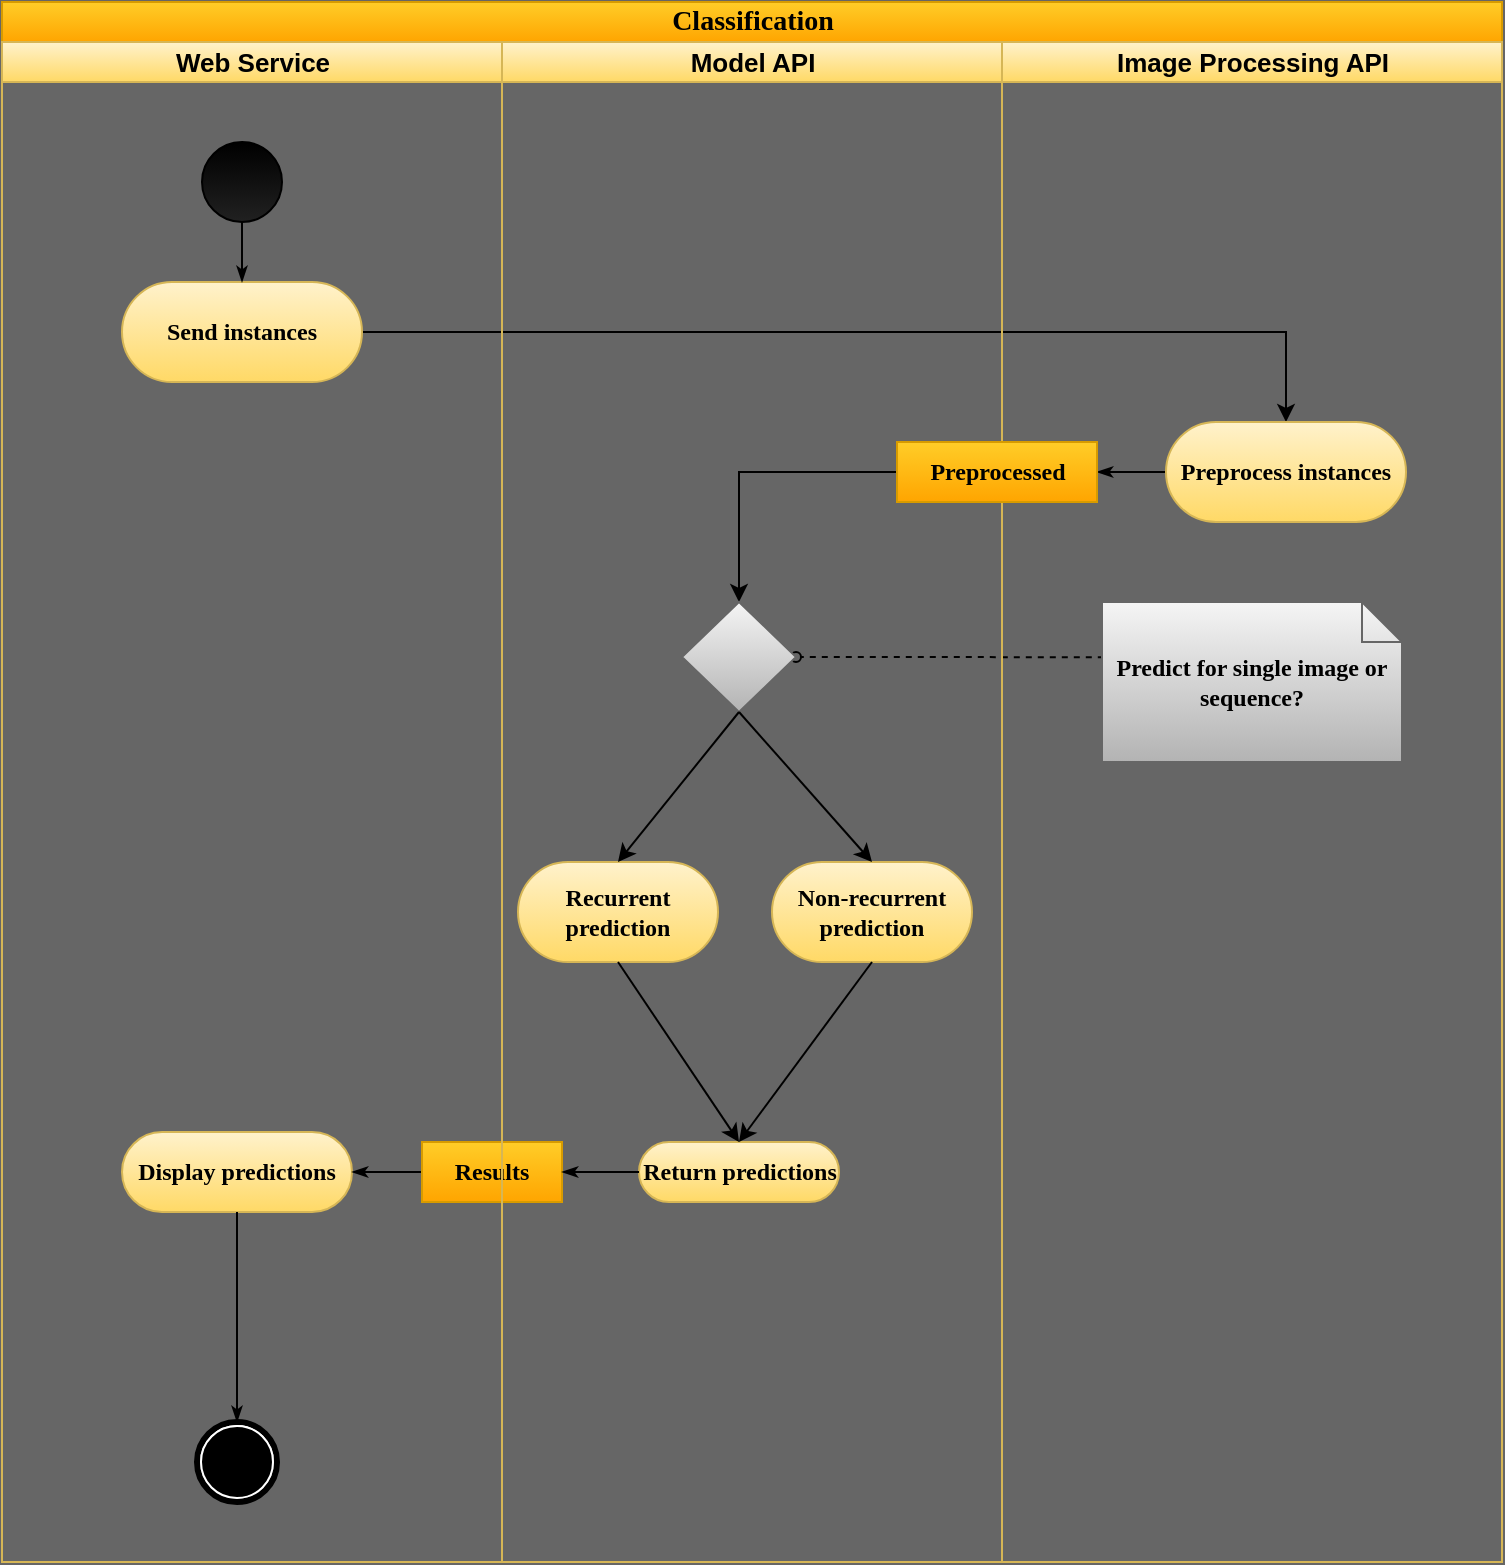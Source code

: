 <mxfile version="12.2.2" type="device" pages="1"><diagram name="Page-1" id="0783ab3e-0a74-02c8-0abd-f7b4e66b4bec"><mxGraphModel dx="1463" dy="847" grid="0" gridSize="10" guides="1" tooltips="1" connect="1" arrows="1" fold="1" page="0" pageScale="1" pageWidth="850" pageHeight="1100" background="#666666" math="0" shadow="0"><root><mxCell id="0"/><mxCell id="1" parent="0"/><mxCell id="1c1d494c118603dd-1" value="Classification" style="swimlane;html=1;childLayout=stackLayout;startSize=20;rounded=0;shadow=0;comic=0;labelBackgroundColor=none;strokeWidth=1;fontFamily=Verdana;fontSize=14;align=center;gradientColor=#ffa500;fillColor=#ffcd28;strokeColor=#d79b00;" parent="1" vertex="1"><mxGeometry x="180" y="20" width="750" height="780" as="geometry"/></mxCell><mxCell id="Ff5OjZOvagJEmUm5HV3y-2" value="" style="edgeStyle=orthogonalEdgeStyle;rounded=0;orthogonalLoop=1;jettySize=auto;html=1;" parent="1c1d494c118603dd-1" source="60571a20871a0731-8" target="Ff5OjZOvagJEmUm5HV3y-1" edge="1"><mxGeometry relative="1" as="geometry"/></mxCell><mxCell id="Ff5OjZOvagJEmUm5HV3y-15" value="" style="edgeStyle=orthogonalEdgeStyle;rounded=0;orthogonalLoop=1;jettySize=auto;html=1;entryX=0.5;entryY=0;entryDx=0;entryDy=0;" parent="1c1d494c118603dd-1" source="1c1d494c118603dd-9" target="Ff5OjZOvagJEmUm5HV3y-19" edge="1"><mxGeometry relative="1" as="geometry"><mxPoint x="380" y="315" as="targetPoint"/><Array as="points"><mxPoint x="369" y="235"/></Array></mxGeometry></mxCell><mxCell id="1c1d494c118603dd-57" style="edgeStyle=none;rounded=0;html=1;dashed=1;labelBackgroundColor=none;startArrow=none;startFill=0;startSize=5;endArrow=oval;endFill=0;endSize=5;jettySize=auto;orthogonalLoop=1;strokeWidth=1;fontFamily=Verdana;fontSize=12;entryX=1;entryY=0.5;entryDx=0;entryDy=0;exitX=0.006;exitY=0.345;exitDx=0;exitDy=0;exitPerimeter=0;" parent="1c1d494c118603dd-1" source="1c1d494c118603dd-25" target="Ff5OjZOvagJEmUm5HV3y-19" edge="1"><mxGeometry relative="1" as="geometry"><mxPoint x="420" y="338" as="targetPoint"/><mxPoint x="460" y="330" as="sourcePoint"/></mxGeometry></mxCell><mxCell id="1c1d494c118603dd-2" value="Web Service" style="swimlane;html=1;startSize=20;gradientColor=#ffd966;fillColor=#fff2cc;strokeColor=#d6b656;fontSize=13;" parent="1c1d494c118603dd-1" vertex="1"><mxGeometry y="20" width="250" height="760" as="geometry"/></mxCell><mxCell id="60571a20871a0731-4" value="" style="ellipse;whiteSpace=wrap;html=1;rounded=0;shadow=0;comic=0;labelBackgroundColor=none;strokeWidth=1;fillColor=#000000;fontFamily=Verdana;fontSize=12;align=center;gradientColor=#212121;" parent="1c1d494c118603dd-2" vertex="1"><mxGeometry x="100" y="50" width="40" height="40" as="geometry"/></mxCell><mxCell id="60571a20871a0731-8" value="Send instances" style="rounded=1;whiteSpace=wrap;html=1;shadow=0;comic=0;labelBackgroundColor=none;strokeWidth=1;fontFamily=Verdana;fontSize=12;align=center;arcSize=50;fontStyle=1;gradientColor=#ffd966;fillColor=#fff2cc;strokeColor=#d6b656;" parent="1c1d494c118603dd-2" vertex="1"><mxGeometry x="60" y="120" width="120" height="50" as="geometry"/></mxCell><mxCell id="1c1d494c118603dd-27" style="edgeStyle=orthogonalEdgeStyle;rounded=0;html=1;labelBackgroundColor=none;startArrow=none;startFill=0;startSize=5;endArrow=classicThin;endFill=1;endSize=5;jettySize=auto;orthogonalLoop=1;strokeWidth=1;fontFamily=Verdana;fontSize=12" parent="1c1d494c118603dd-2" source="60571a20871a0731-4" target="60571a20871a0731-8" edge="1"><mxGeometry relative="1" as="geometry"/></mxCell><mxCell id="60571a20871a0731-5" value="" style="shape=mxgraph.bpmn.shape;html=1;verticalLabelPosition=bottom;labelBackgroundColor=#ffffff;verticalAlign=top;perimeter=ellipsePerimeter;outline=end;symbol=terminate;rounded=0;shadow=0;comic=0;strokeWidth=1;fontFamily=Verdana;fontSize=12;align=center;gradientColor=#454545;" parent="1c1d494c118603dd-2" vertex="1"><mxGeometry x="97.5" y="690" width="40" height="40" as="geometry"/></mxCell><mxCell id="Ff5OjZOvagJEmUm5HV3y-26" value="Display predictions" style="rounded=1;whiteSpace=wrap;html=1;shadow=0;comic=0;labelBackgroundColor=none;strokeWidth=1;fontFamily=Verdana;fontSize=12;align=center;arcSize=50;gradientColor=#ffd966;fillColor=#fff2cc;strokeColor=#d6b656;fontStyle=1" parent="1c1d494c118603dd-2" vertex="1"><mxGeometry x="60" y="545" width="115" height="40" as="geometry"/></mxCell><mxCell id="Ff5OjZOvagJEmUm5HV3y-27" style="edgeStyle=none;rounded=0;html=1;labelBackgroundColor=none;startArrow=none;startFill=0;startSize=5;endArrow=classicThin;endFill=1;endSize=5;jettySize=auto;orthogonalLoop=1;strokeWidth=1;fontFamily=Verdana;fontSize=12;entryX=1;entryY=0.5;entryDx=0;entryDy=0;exitX=0;exitY=0.5;exitDx=0;exitDy=0;" parent="1c1d494c118603dd-2" source="Ff5OjZOvagJEmUm5HV3y-23" target="Ff5OjZOvagJEmUm5HV3y-26" edge="1"><mxGeometry relative="1" as="geometry"><mxPoint x="328.5" y="575" as="sourcePoint"/><mxPoint x="290" y="575" as="targetPoint"/></mxGeometry></mxCell><mxCell id="1c1d494c118603dd-45" style="edgeStyle=none;rounded=0;html=1;labelBackgroundColor=none;startArrow=none;startFill=0;startSize=5;endArrow=classicThin;endFill=1;endSize=5;jettySize=auto;orthogonalLoop=1;strokeWidth=1;fontFamily=Verdana;fontSize=12;exitX=0.5;exitY=1;exitDx=0;exitDy=0;" parent="1c1d494c118603dd-2" source="Ff5OjZOvagJEmUm5HV3y-26" target="60571a20871a0731-5" edge="1"><mxGeometry relative="1" as="geometry"/></mxCell><mxCell id="Ff5OjZOvagJEmUm5HV3y-23" value="Results" style="rounded=0;whiteSpace=wrap;html=1;shadow=0;comic=0;labelBackgroundColor=none;strokeWidth=1;fontFamily=Verdana;fontSize=12;align=center;arcSize=50;gradientColor=#ffa500;fillColor=#ffcd28;strokeColor=#d79b00;fontStyle=1" parent="1c1d494c118603dd-2" vertex="1"><mxGeometry x="210" y="550" width="70" height="30" as="geometry"/></mxCell><mxCell id="1c1d494c118603dd-3" value="Model API" style="swimlane;html=1;startSize=20;gradientColor=#ffd966;fillColor=#fff2cc;strokeColor=#d6b656;fontSize=13;" parent="1c1d494c118603dd-1" vertex="1"><mxGeometry x="250" y="20" width="250" height="760" as="geometry"/></mxCell><mxCell id="1c1d494c118603dd-11" value="Non-recurrent prediction" style="rounded=1;whiteSpace=wrap;html=1;shadow=0;comic=0;labelBackgroundColor=none;strokeWidth=1;fontFamily=Verdana;fontSize=12;align=center;arcSize=50;gradientColor=#ffd966;fillColor=#fff2cc;strokeColor=#d6b656;fontStyle=1" parent="1c1d494c118603dd-3" vertex="1"><mxGeometry x="135" y="410" width="100" height="50" as="geometry"/></mxCell><mxCell id="Ff5OjZOvagJEmUm5HV3y-16" value="Recurrent prediction" style="rounded=1;whiteSpace=wrap;html=1;shadow=0;comic=0;labelBackgroundColor=none;strokeWidth=1;fontFamily=Verdana;fontSize=12;align=center;arcSize=50;gradientColor=#ffd966;fillColor=#fff2cc;strokeColor=#d6b656;fontStyle=1" parent="1c1d494c118603dd-3" vertex="1"><mxGeometry x="8" y="410" width="100" height="50" as="geometry"/></mxCell><mxCell id="Ff5OjZOvagJEmUm5HV3y-19" value="" style="rhombus;whiteSpace=wrap;html=1;gradientColor=#b3b3b3;fillColor=#f5f5f5;strokeColor=#666666;" parent="1c1d494c118603dd-3" vertex="1"><mxGeometry x="90" y="280" width="57" height="55" as="geometry"/></mxCell><mxCell id="Ff5OjZOvagJEmUm5HV3y-20" value="" style="endArrow=classic;html=1;entryX=0.5;entryY=0;entryDx=0;entryDy=0;exitX=0.5;exitY=1;exitDx=0;exitDy=0;" parent="1c1d494c118603dd-3" source="Ff5OjZOvagJEmUm5HV3y-19" target="1c1d494c118603dd-11" edge="1"><mxGeometry width="50" height="50" relative="1" as="geometry"><mxPoint x="-230" y="1040" as="sourcePoint"/><mxPoint x="-180" y="990" as="targetPoint"/></mxGeometry></mxCell><mxCell id="Ff5OjZOvagJEmUm5HV3y-21" value="" style="endArrow=classic;html=1;exitX=0.5;exitY=1;exitDx=0;exitDy=0;entryX=0.5;entryY=0;entryDx=0;entryDy=0;" parent="1c1d494c118603dd-3" source="Ff5OjZOvagJEmUm5HV3y-19" target="Ff5OjZOvagJEmUm5HV3y-16" edge="1"><mxGeometry width="50" height="50" relative="1" as="geometry"><mxPoint x="-230" y="1040" as="sourcePoint"/><mxPoint x="-180" y="990" as="targetPoint"/></mxGeometry></mxCell><mxCell id="1c1d494c118603dd-18" value="Return predictions" style="rounded=1;whiteSpace=wrap;html=1;shadow=0;comic=0;labelBackgroundColor=none;strokeWidth=1;fontFamily=Verdana;fontSize=12;align=center;arcSize=50;fontStyle=1;gradientColor=#ffd966;fillColor=#fff2cc;strokeColor=#d6b656;" parent="1c1d494c118603dd-3" vertex="1"><mxGeometry x="68.5" y="550" width="100" height="30" as="geometry"/></mxCell><mxCell id="Ff5OjZOvagJEmUm5HV3y-24" value="" style="endArrow=classic;html=1;exitX=0.5;exitY=1;exitDx=0;exitDy=0;entryX=0.5;entryY=0;entryDx=0;entryDy=0;" parent="1c1d494c118603dd-3" source="1c1d494c118603dd-11" target="1c1d494c118603dd-18" edge="1"><mxGeometry width="50" height="50" relative="1" as="geometry"><mxPoint x="-230" y="1040" as="sourcePoint"/><mxPoint x="-180" y="990" as="targetPoint"/></mxGeometry></mxCell><mxCell id="Ff5OjZOvagJEmUm5HV3y-25" value="" style="endArrow=classic;html=1;exitX=0.5;exitY=1;exitDx=0;exitDy=0;entryX=0.5;entryY=0;entryDx=0;entryDy=0;" parent="1c1d494c118603dd-3" source="Ff5OjZOvagJEmUm5HV3y-16" target="1c1d494c118603dd-18" edge="1"><mxGeometry width="50" height="50" relative="1" as="geometry"><mxPoint x="195" y="460" as="sourcePoint"/><mxPoint x="128.5" y="640" as="targetPoint"/></mxGeometry></mxCell><mxCell id="1c1d494c118603dd-44" style="edgeStyle=none;rounded=0;html=1;labelBackgroundColor=none;startArrow=none;startFill=0;startSize=5;endArrow=classicThin;endFill=1;endSize=5;jettySize=auto;orthogonalLoop=1;strokeWidth=1;fontFamily=Verdana;fontSize=12;entryX=1;entryY=0.5;entryDx=0;entryDy=0;" parent="1c1d494c118603dd-1" source="1c1d494c118603dd-18" target="Ff5OjZOvagJEmUm5HV3y-23" edge="1"><mxGeometry relative="1" as="geometry"/></mxCell><mxCell id="1c1d494c118603dd-4" value="Image Processing API" style="swimlane;html=1;startSize=20;gradientColor=#ffd966;fillColor=#fff2cc;strokeColor=#d6b656;fontSize=13;" parent="1c1d494c118603dd-1" vertex="1"><mxGeometry x="500" y="20" width="250" height="760" as="geometry"/></mxCell><mxCell id="1c1d494c118603dd-33" style="rounded=0;html=1;labelBackgroundColor=none;startArrow=none;startFill=0;startSize=5;endArrow=classicThin;endFill=1;endSize=5;jettySize=auto;orthogonalLoop=1;strokeWidth=1;fontFamily=Verdana;fontSize=12;exitX=0;exitY=0.5;exitDx=0;exitDy=0;" parent="1c1d494c118603dd-4" source="Ff5OjZOvagJEmUm5HV3y-1" target="1c1d494c118603dd-9" edge="1"><mxGeometry relative="1" as="geometry"><mxPoint x="85.75" y="328" as="sourcePoint"/><Array as="points"><mxPoint x="60" y="215"/></Array></mxGeometry></mxCell><mxCell id="1c1d494c118603dd-9" value="Preprocessed" style="rounded=0;whiteSpace=wrap;html=1;shadow=0;comic=0;labelBackgroundColor=none;strokeWidth=1;fontFamily=Verdana;fontSize=12;align=center;arcSize=50;gradientColor=#ffa500;fillColor=#ffcd28;strokeColor=#d79b00;fontStyle=1" parent="1c1d494c118603dd-4" vertex="1"><mxGeometry x="-52.5" y="200" width="100" height="30" as="geometry"/></mxCell><mxCell id="1c1d494c118603dd-25" value="Predict for single image or sequence?" style="shape=note;whiteSpace=wrap;html=1;rounded=0;shadow=0;comic=0;labelBackgroundColor=none;strokeWidth=1;fontFamily=Verdana;fontSize=12;align=center;size=20;gradientColor=#b3b3b3;fillColor=#f5f5f5;strokeColor=#666666;fontStyle=1" parent="1c1d494c118603dd-4" vertex="1"><mxGeometry x="50" y="280" width="150" height="80" as="geometry"/></mxCell><mxCell id="Ff5OjZOvagJEmUm5HV3y-1" value="Preprocess instances" style="rounded=1;whiteSpace=wrap;html=1;shadow=0;comic=0;labelBackgroundColor=none;strokeWidth=1;fontFamily=Verdana;fontSize=12;align=center;arcSize=50;gradientColor=#ffd966;fillColor=#fff2cc;strokeColor=#d6b656;fontStyle=1" parent="1c1d494c118603dd-4" vertex="1"><mxGeometry x="82" y="190" width="120" height="50" as="geometry"/></mxCell></root></mxGraphModel></diagram></mxfile>